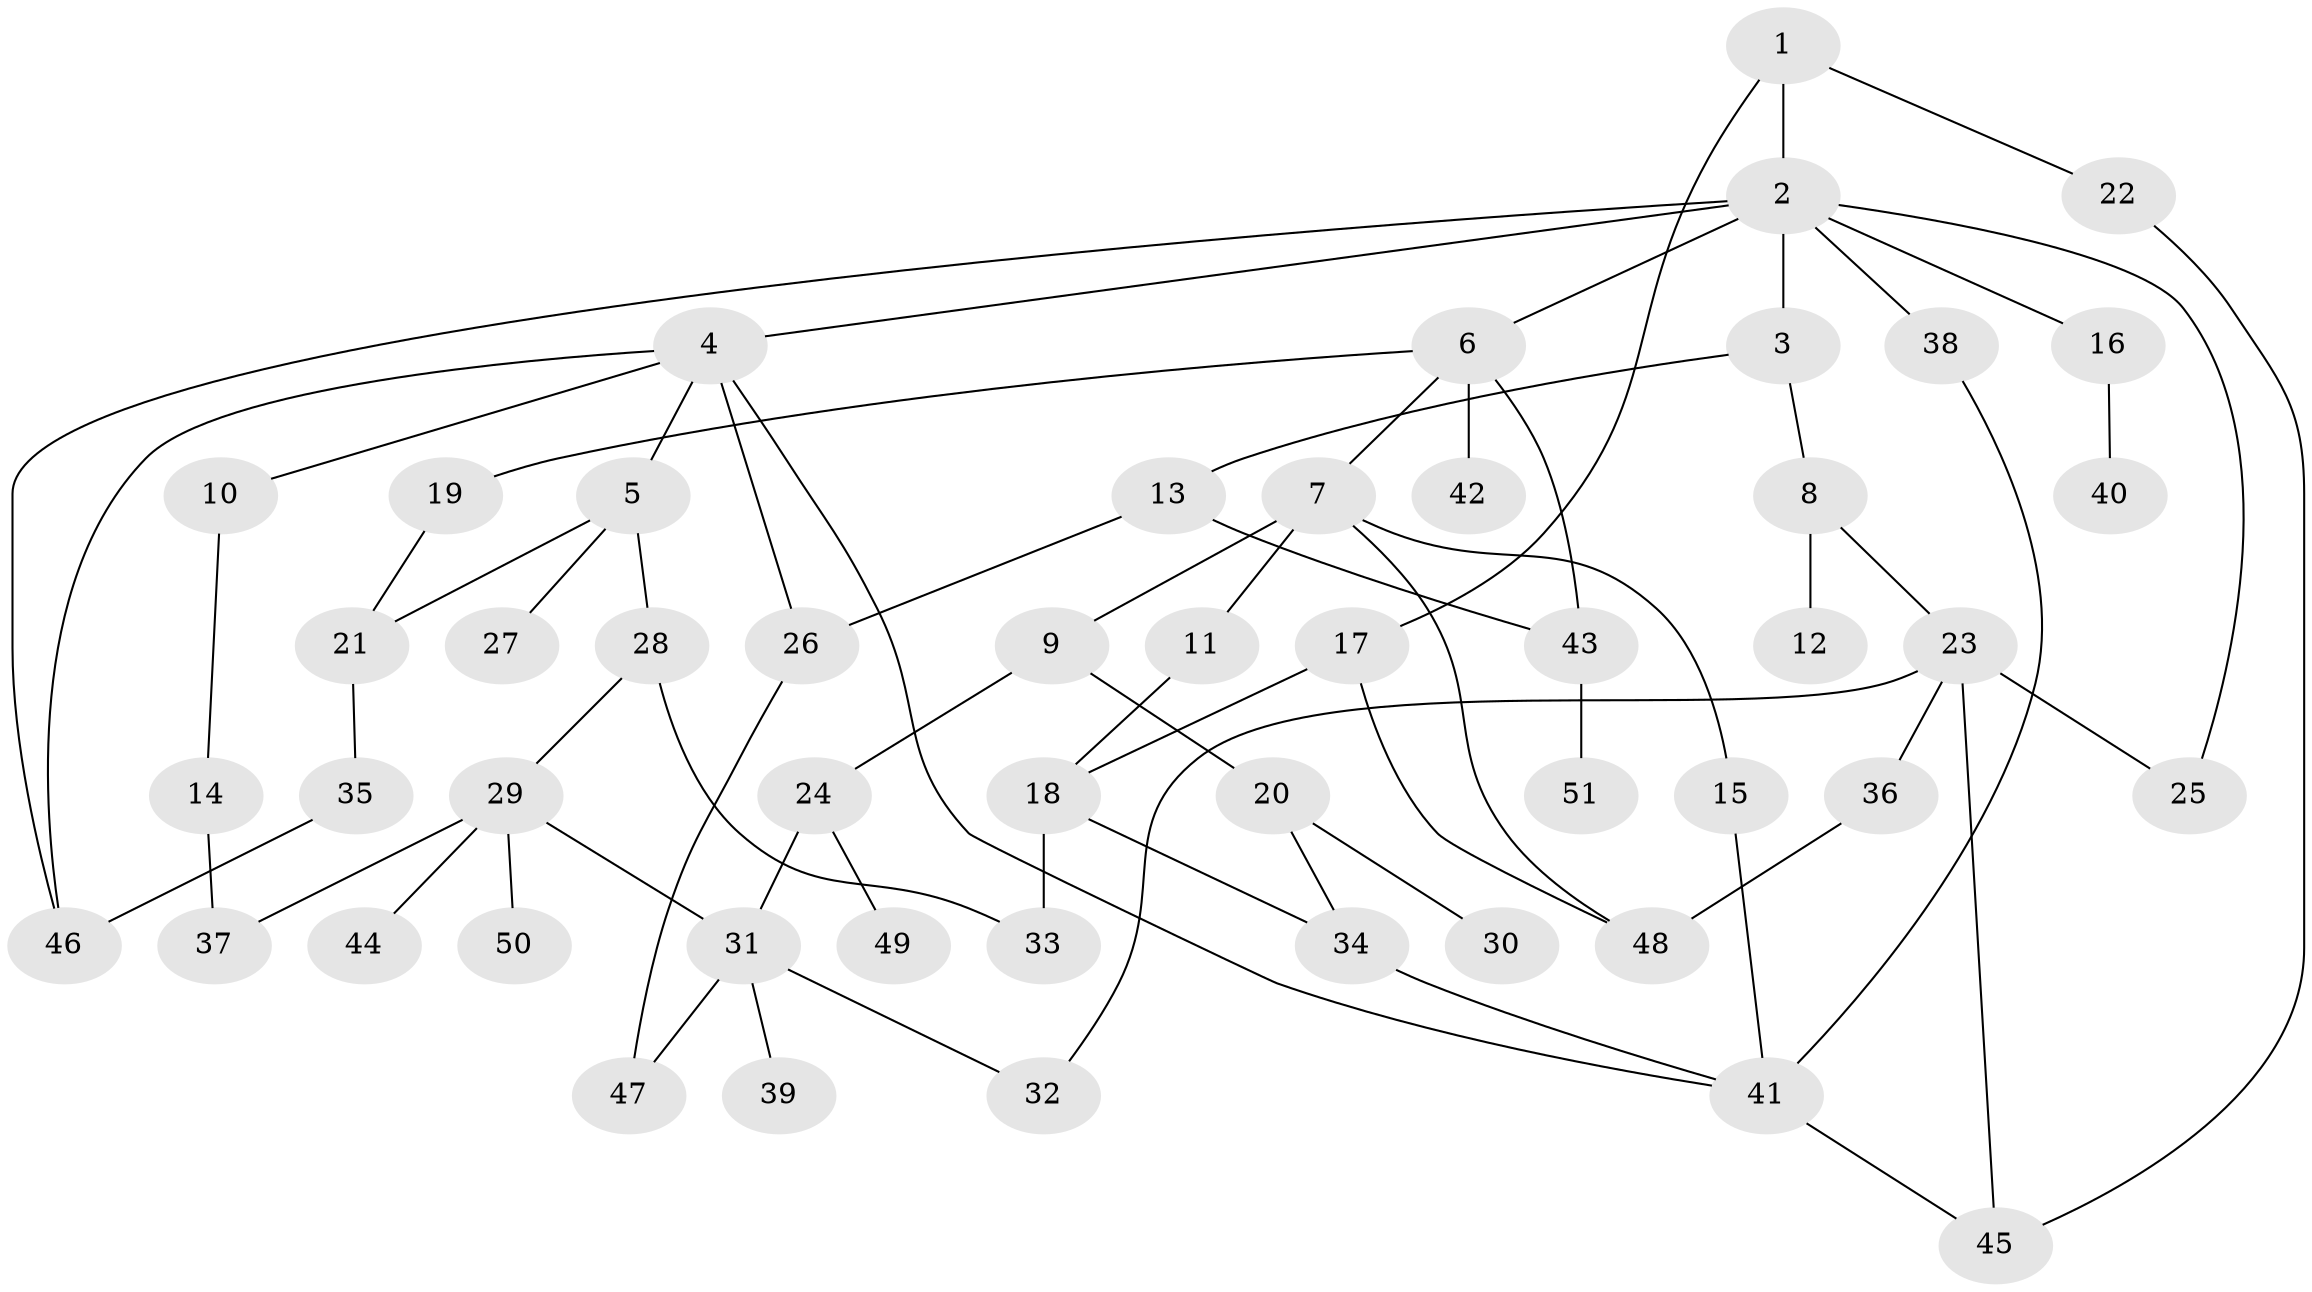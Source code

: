 // coarse degree distribution, {4: 0.04, 11: 0.04, 8: 0.04, 5: 0.16, 1: 0.32, 3: 0.12, 2: 0.24, 6: 0.04}
// Generated by graph-tools (version 1.1) at 2025/17/03/04/25 18:17:05]
// undirected, 51 vertices, 70 edges
graph export_dot {
graph [start="1"]
  node [color=gray90,style=filled];
  1;
  2;
  3;
  4;
  5;
  6;
  7;
  8;
  9;
  10;
  11;
  12;
  13;
  14;
  15;
  16;
  17;
  18;
  19;
  20;
  21;
  22;
  23;
  24;
  25;
  26;
  27;
  28;
  29;
  30;
  31;
  32;
  33;
  34;
  35;
  36;
  37;
  38;
  39;
  40;
  41;
  42;
  43;
  44;
  45;
  46;
  47;
  48;
  49;
  50;
  51;
  1 -- 2;
  1 -- 17;
  1 -- 22;
  2 -- 3;
  2 -- 4;
  2 -- 6;
  2 -- 16;
  2 -- 38;
  2 -- 46;
  2 -- 25;
  3 -- 8;
  3 -- 13;
  4 -- 5;
  4 -- 10;
  4 -- 26;
  4 -- 46;
  4 -- 41;
  5 -- 27;
  5 -- 28;
  5 -- 21;
  6 -- 7;
  6 -- 19;
  6 -- 42;
  6 -- 43;
  7 -- 9;
  7 -- 11;
  7 -- 15;
  7 -- 48;
  8 -- 12;
  8 -- 23;
  9 -- 20;
  9 -- 24;
  10 -- 14;
  11 -- 18;
  13 -- 43;
  13 -- 26;
  14 -- 37;
  15 -- 41;
  16 -- 40;
  17 -- 18;
  17 -- 48;
  18 -- 33;
  18 -- 34;
  19 -- 21;
  20 -- 30;
  20 -- 34;
  21 -- 35;
  22 -- 45;
  23 -- 25;
  23 -- 32;
  23 -- 36;
  23 -- 45;
  24 -- 49;
  24 -- 31;
  26 -- 47;
  28 -- 29;
  28 -- 33;
  29 -- 31;
  29 -- 44;
  29 -- 50;
  29 -- 37;
  31 -- 39;
  31 -- 47;
  31 -- 32;
  34 -- 41;
  35 -- 46;
  36 -- 48;
  38 -- 41;
  41 -- 45;
  43 -- 51;
}
